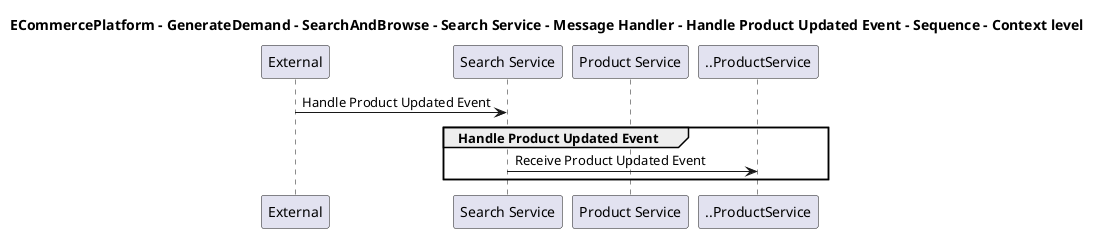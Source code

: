 @startuml

title ECommercePlatform - GenerateDemand - SearchAndBrowse - Search Service - Message Handler - Handle Product Updated Event - Sequence - Context level

participant "External" as C4InterFlow.SoftwareSystems.ExternalSystem
participant "Search Service" as ECommercePlatform.GenerateDemand.SearchAndBrowse.SoftwareSystems.SearchService
participant "Product Service" as ECommercePlatform.CreateProduct.ProductInformationManagement.SoftwareSystems.ProductService

C4InterFlow.SoftwareSystems.ExternalSystem -> ECommercePlatform.GenerateDemand.SearchAndBrowse.SoftwareSystems.SearchService : Handle Product Updated Event
group Handle Product Updated Event
ECommercePlatform.GenerateDemand.SearchAndBrowse.SoftwareSystems.SearchService -> ..ProductService : Receive Product Updated Event
end


@enduml
